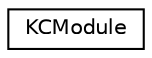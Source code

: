 digraph "Graphical Class Hierarchy"
{
  edge [fontname="Helvetica",fontsize="10",labelfontname="Helvetica",labelfontsize="10"];
  node [fontname="Helvetica",fontsize="10",shape=record];
  rankdir="LR";
  Node0 [label="KCModule",height=0.2,width=0.4,color="black", fillcolor="white", style="filled",URL="$classKCModule.html",tooltip="The base class for configuration modules. "];
}
